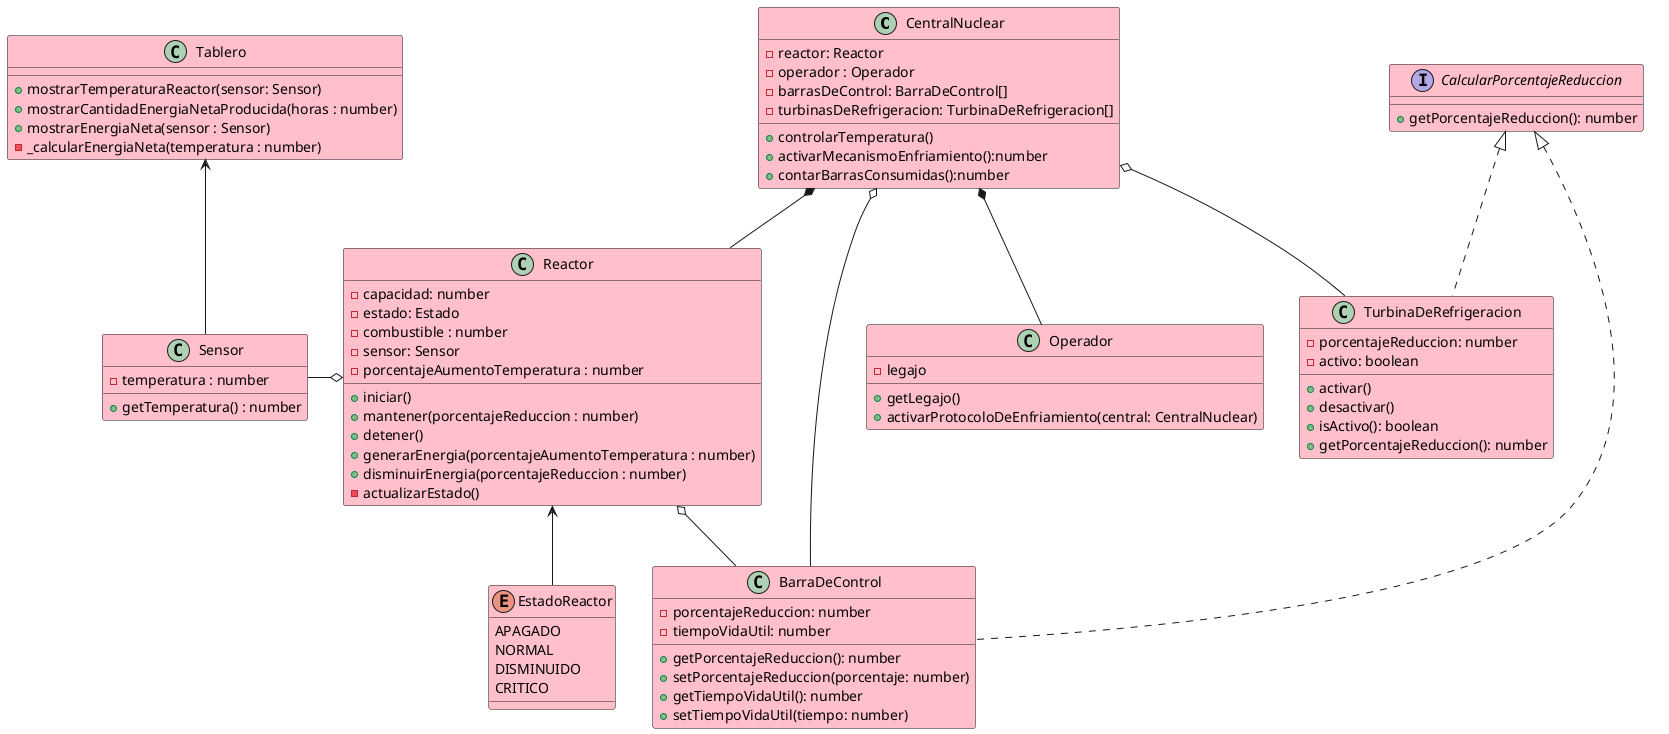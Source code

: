 @startuml Diagrama de Clases
skinparam ClassBackgroundColor pink

'RELACIONES--------------------
CentralNuclear *-- Reactor
CentralNuclear *-- Operador
Reactor o-l- Sensor
Reactor <-- EstadoReactor
Reactor -r[HIDDEN]- TurbinaDeRefrigeracion
Reactor o-- BarraDeControl
Tablero <-- Sensor
CentralNuclear o-- BarraDeControl
CentralNuclear o-- TurbinaDeRefrigeracion


'-------------------------------


class CentralNuclear {
    -reactor: Reactor
    - operador : Operador
    -barrasDeControl: BarraDeControl[]
    -turbinasDeRefrigeracion: TurbinaDeRefrigeracion[]
    +controlarTemperatura()
    +activarMecanismoEnfriamiento():number
    +contarBarrasConsumidas():number
}

class Reactor {
    - capacidad: number
    - estado: Estado
    - combustible : number
    - sensor: Sensor
    - porcentajeAumentoTemperatura : number

    + iniciar()
    + mantener(porcentajeReduccion : number)
    + detener()
    + generarEnergia(porcentajeAumentoTemperatura : number)
    + disminuirEnergia(porcentajeReduccion : number)
    - actualizarEstado()
}

class Sensor {
    - temperatura : number
    + getTemperatura() : number
}

interface CalcularPorcentajeReduccion{
    + getPorcentajeReduccion(): number
}

class BarraDeControl implements CalcularPorcentajeReduccion {
    - porcentajeReduccion: number
    - tiempoVidaUtil: number
    + getPorcentajeReduccion(): number
    + setPorcentajeReduccion(porcentaje: number)
    + getTiempoVidaUtil(): number
    + setTiempoVidaUtil(tiempo: number)
}

class TurbinaDeRefrigeracion implements CalcularPorcentajeReduccion{
    - porcentajeReduccion: number
    - activo: boolean
    + activar()
    + desactivar()
    + isActivo(): boolean
    + getPorcentajeReduccion(): number
}

enum EstadoReactor{
    APAGADO
    NORMAL
    DISMINUIDO
    CRITICO
}

class Tablero{
    + mostrarTemperaturaReactor(sensor: Sensor)
    + mostrarCantidadEnergiaNetaProducida(horas : number)
    + mostrarEnergiaNeta(sensor : Sensor)
    - _calcularEnergiaNeta(temperatura : number)
}

class Operador{
    - legajo
    + getLegajo()
    + activarProtocoloDeEnfriamiento(central: CentralNuclear)
}

@enduml